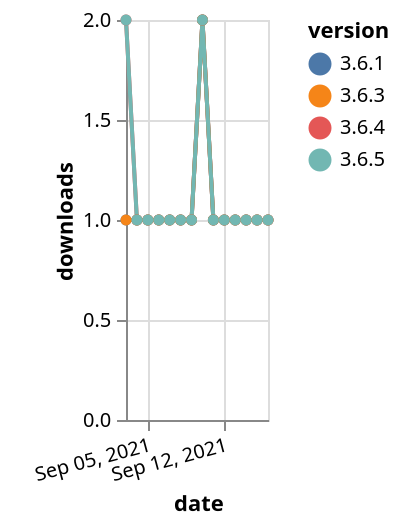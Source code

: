 {"$schema": "https://vega.github.io/schema/vega-lite/v5.json", "description": "A simple bar chart with embedded data.", "data": {"values": [{"date": "2021-09-03", "total": 45, "delta": 2, "version": "3.6.4"}, {"date": "2021-09-04", "total": 46, "delta": 1, "version": "3.6.4"}, {"date": "2021-09-05", "total": 47, "delta": 1, "version": "3.6.4"}, {"date": "2021-09-06", "total": 48, "delta": 1, "version": "3.6.4"}, {"date": "2021-09-07", "total": 49, "delta": 1, "version": "3.6.4"}, {"date": "2021-09-08", "total": 50, "delta": 1, "version": "3.6.4"}, {"date": "2021-09-09", "total": 51, "delta": 1, "version": "3.6.4"}, {"date": "2021-09-10", "total": 53, "delta": 2, "version": "3.6.4"}, {"date": "2021-09-11", "total": 54, "delta": 1, "version": "3.6.4"}, {"date": "2021-09-12", "total": 55, "delta": 1, "version": "3.6.4"}, {"date": "2021-09-13", "total": 56, "delta": 1, "version": "3.6.4"}, {"date": "2021-09-14", "total": 57, "delta": 1, "version": "3.6.4"}, {"date": "2021-09-15", "total": 58, "delta": 1, "version": "3.6.4"}, {"date": "2021-09-16", "total": 59, "delta": 1, "version": "3.6.4"}, {"date": "2021-09-03", "total": 151, "delta": 1, "version": "3.6.1"}, {"date": "2021-09-04", "total": 152, "delta": 1, "version": "3.6.1"}, {"date": "2021-09-05", "total": 153, "delta": 1, "version": "3.6.1"}, {"date": "2021-09-06", "total": 154, "delta": 1, "version": "3.6.1"}, {"date": "2021-09-07", "total": 155, "delta": 1, "version": "3.6.1"}, {"date": "2021-09-08", "total": 156, "delta": 1, "version": "3.6.1"}, {"date": "2021-09-09", "total": 157, "delta": 1, "version": "3.6.1"}, {"date": "2021-09-10", "total": 159, "delta": 2, "version": "3.6.1"}, {"date": "2021-09-11", "total": 160, "delta": 1, "version": "3.6.1"}, {"date": "2021-09-12", "total": 161, "delta": 1, "version": "3.6.1"}, {"date": "2021-09-13", "total": 162, "delta": 1, "version": "3.6.1"}, {"date": "2021-09-14", "total": 163, "delta": 1, "version": "3.6.1"}, {"date": "2021-09-15", "total": 164, "delta": 1, "version": "3.6.1"}, {"date": "2021-09-16", "total": 165, "delta": 1, "version": "3.6.1"}, {"date": "2021-09-03", "total": 140, "delta": 1, "version": "3.6.3"}, {"date": "2021-09-04", "total": 141, "delta": 1, "version": "3.6.3"}, {"date": "2021-09-05", "total": 142, "delta": 1, "version": "3.6.3"}, {"date": "2021-09-06", "total": 143, "delta": 1, "version": "3.6.3"}, {"date": "2021-09-07", "total": 144, "delta": 1, "version": "3.6.3"}, {"date": "2021-09-08", "total": 145, "delta": 1, "version": "3.6.3"}, {"date": "2021-09-09", "total": 146, "delta": 1, "version": "3.6.3"}, {"date": "2021-09-10", "total": 148, "delta": 2, "version": "3.6.3"}, {"date": "2021-09-11", "total": 149, "delta": 1, "version": "3.6.3"}, {"date": "2021-09-12", "total": 150, "delta": 1, "version": "3.6.3"}, {"date": "2021-09-13", "total": 151, "delta": 1, "version": "3.6.3"}, {"date": "2021-09-14", "total": 152, "delta": 1, "version": "3.6.3"}, {"date": "2021-09-15", "total": 153, "delta": 1, "version": "3.6.3"}, {"date": "2021-09-16", "total": 154, "delta": 1, "version": "3.6.3"}, {"date": "2021-09-03", "total": 42, "delta": 2, "version": "3.6.5"}, {"date": "2021-09-04", "total": 43, "delta": 1, "version": "3.6.5"}, {"date": "2021-09-05", "total": 44, "delta": 1, "version": "3.6.5"}, {"date": "2021-09-06", "total": 45, "delta": 1, "version": "3.6.5"}, {"date": "2021-09-07", "total": 46, "delta": 1, "version": "3.6.5"}, {"date": "2021-09-08", "total": 47, "delta": 1, "version": "3.6.5"}, {"date": "2021-09-09", "total": 48, "delta": 1, "version": "3.6.5"}, {"date": "2021-09-10", "total": 50, "delta": 2, "version": "3.6.5"}, {"date": "2021-09-11", "total": 51, "delta": 1, "version": "3.6.5"}, {"date": "2021-09-12", "total": 52, "delta": 1, "version": "3.6.5"}, {"date": "2021-09-13", "total": 53, "delta": 1, "version": "3.6.5"}, {"date": "2021-09-14", "total": 54, "delta": 1, "version": "3.6.5"}, {"date": "2021-09-15", "total": 55, "delta": 1, "version": "3.6.5"}, {"date": "2021-09-16", "total": 56, "delta": 1, "version": "3.6.5"}]}, "width": "container", "mark": {"type": "line", "point": {"filled": true}}, "encoding": {"x": {"field": "date", "type": "temporal", "timeUnit": "yearmonthdate", "title": "date", "axis": {"labelAngle": -15}}, "y": {"field": "delta", "type": "quantitative", "title": "downloads"}, "color": {"field": "version", "type": "nominal"}, "tooltip": {"field": "delta"}}}